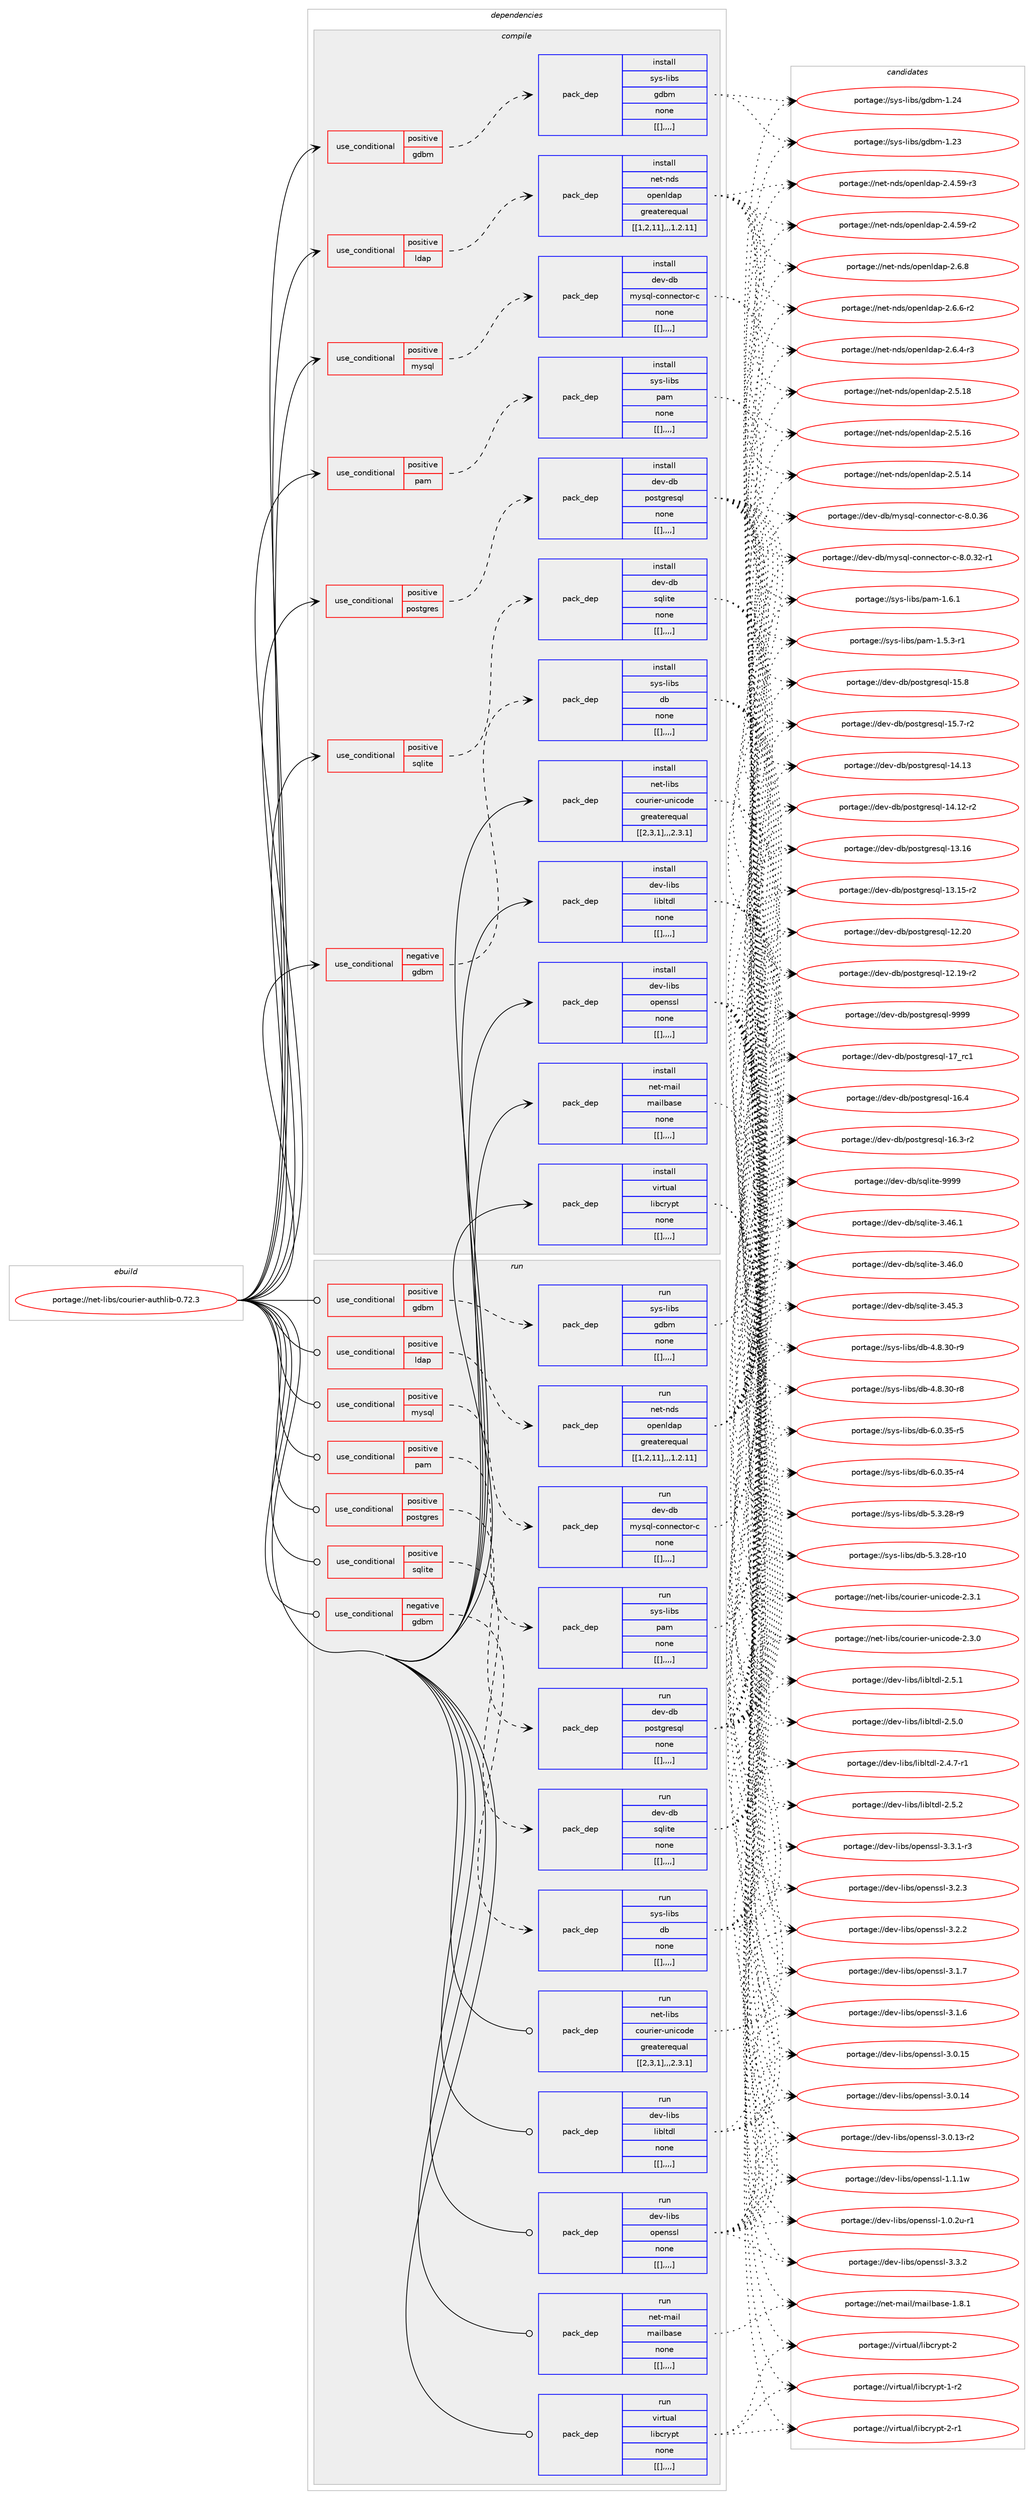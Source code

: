 digraph prolog {

# *************
# Graph options
# *************

newrank=true;
concentrate=true;
compound=true;
graph [rankdir=LR,fontname=Helvetica,fontsize=10,ranksep=1.5];#, ranksep=2.5, nodesep=0.2];
edge  [arrowhead=vee];
node  [fontname=Helvetica,fontsize=10];

# **********
# The ebuild
# **********

subgraph cluster_leftcol {
color=gray;
label=<<i>ebuild</i>>;
id [label="portage://net-libs/courier-authlib-0.72.3", color=red, width=4, href="../net-libs/courier-authlib-0.72.3.svg"];
}

# ****************
# The dependencies
# ****************

subgraph cluster_midcol {
color=gray;
label=<<i>dependencies</i>>;
subgraph cluster_compile {
fillcolor="#eeeeee";
style=filled;
label=<<i>compile</i>>;
subgraph cond97586 {
dependency369821 [label=<<TABLE BORDER="0" CELLBORDER="1" CELLSPACING="0" CELLPADDING="4"><TR><TD ROWSPAN="3" CELLPADDING="10">use_conditional</TD></TR><TR><TD>negative</TD></TR><TR><TD>gdbm</TD></TR></TABLE>>, shape=none, color=red];
subgraph pack269545 {
dependency369822 [label=<<TABLE BORDER="0" CELLBORDER="1" CELLSPACING="0" CELLPADDING="4" WIDTH="220"><TR><TD ROWSPAN="6" CELLPADDING="30">pack_dep</TD></TR><TR><TD WIDTH="110">install</TD></TR><TR><TD>sys-libs</TD></TR><TR><TD>db</TD></TR><TR><TD>none</TD></TR><TR><TD>[[],,,,]</TD></TR></TABLE>>, shape=none, color=blue];
}
dependency369821:e -> dependency369822:w [weight=20,style="dashed",arrowhead="vee"];
}
id:e -> dependency369821:w [weight=20,style="solid",arrowhead="vee"];
subgraph cond97587 {
dependency369823 [label=<<TABLE BORDER="0" CELLBORDER="1" CELLSPACING="0" CELLPADDING="4"><TR><TD ROWSPAN="3" CELLPADDING="10">use_conditional</TD></TR><TR><TD>positive</TD></TR><TR><TD>gdbm</TD></TR></TABLE>>, shape=none, color=red];
subgraph pack269546 {
dependency369824 [label=<<TABLE BORDER="0" CELLBORDER="1" CELLSPACING="0" CELLPADDING="4" WIDTH="220"><TR><TD ROWSPAN="6" CELLPADDING="30">pack_dep</TD></TR><TR><TD WIDTH="110">install</TD></TR><TR><TD>sys-libs</TD></TR><TR><TD>gdbm</TD></TR><TR><TD>none</TD></TR><TR><TD>[[],,,,]</TD></TR></TABLE>>, shape=none, color=blue];
}
dependency369823:e -> dependency369824:w [weight=20,style="dashed",arrowhead="vee"];
}
id:e -> dependency369823:w [weight=20,style="solid",arrowhead="vee"];
subgraph cond97588 {
dependency369825 [label=<<TABLE BORDER="0" CELLBORDER="1" CELLSPACING="0" CELLPADDING="4"><TR><TD ROWSPAN="3" CELLPADDING="10">use_conditional</TD></TR><TR><TD>positive</TD></TR><TR><TD>ldap</TD></TR></TABLE>>, shape=none, color=red];
subgraph pack269547 {
dependency369826 [label=<<TABLE BORDER="0" CELLBORDER="1" CELLSPACING="0" CELLPADDING="4" WIDTH="220"><TR><TD ROWSPAN="6" CELLPADDING="30">pack_dep</TD></TR><TR><TD WIDTH="110">install</TD></TR><TR><TD>net-nds</TD></TR><TR><TD>openldap</TD></TR><TR><TD>greaterequal</TD></TR><TR><TD>[[1,2,11],,,1.2.11]</TD></TR></TABLE>>, shape=none, color=blue];
}
dependency369825:e -> dependency369826:w [weight=20,style="dashed",arrowhead="vee"];
}
id:e -> dependency369825:w [weight=20,style="solid",arrowhead="vee"];
subgraph cond97589 {
dependency369827 [label=<<TABLE BORDER="0" CELLBORDER="1" CELLSPACING="0" CELLPADDING="4"><TR><TD ROWSPAN="3" CELLPADDING="10">use_conditional</TD></TR><TR><TD>positive</TD></TR><TR><TD>mysql</TD></TR></TABLE>>, shape=none, color=red];
subgraph pack269548 {
dependency369828 [label=<<TABLE BORDER="0" CELLBORDER="1" CELLSPACING="0" CELLPADDING="4" WIDTH="220"><TR><TD ROWSPAN="6" CELLPADDING="30">pack_dep</TD></TR><TR><TD WIDTH="110">install</TD></TR><TR><TD>dev-db</TD></TR><TR><TD>mysql-connector-c</TD></TR><TR><TD>none</TD></TR><TR><TD>[[],,,,]</TD></TR></TABLE>>, shape=none, color=blue];
}
dependency369827:e -> dependency369828:w [weight=20,style="dashed",arrowhead="vee"];
}
id:e -> dependency369827:w [weight=20,style="solid",arrowhead="vee"];
subgraph cond97590 {
dependency369829 [label=<<TABLE BORDER="0" CELLBORDER="1" CELLSPACING="0" CELLPADDING="4"><TR><TD ROWSPAN="3" CELLPADDING="10">use_conditional</TD></TR><TR><TD>positive</TD></TR><TR><TD>pam</TD></TR></TABLE>>, shape=none, color=red];
subgraph pack269549 {
dependency369830 [label=<<TABLE BORDER="0" CELLBORDER="1" CELLSPACING="0" CELLPADDING="4" WIDTH="220"><TR><TD ROWSPAN="6" CELLPADDING="30">pack_dep</TD></TR><TR><TD WIDTH="110">install</TD></TR><TR><TD>sys-libs</TD></TR><TR><TD>pam</TD></TR><TR><TD>none</TD></TR><TR><TD>[[],,,,]</TD></TR></TABLE>>, shape=none, color=blue];
}
dependency369829:e -> dependency369830:w [weight=20,style="dashed",arrowhead="vee"];
}
id:e -> dependency369829:w [weight=20,style="solid",arrowhead="vee"];
subgraph cond97591 {
dependency369831 [label=<<TABLE BORDER="0" CELLBORDER="1" CELLSPACING="0" CELLPADDING="4"><TR><TD ROWSPAN="3" CELLPADDING="10">use_conditional</TD></TR><TR><TD>positive</TD></TR><TR><TD>postgres</TD></TR></TABLE>>, shape=none, color=red];
subgraph pack269550 {
dependency369832 [label=<<TABLE BORDER="0" CELLBORDER="1" CELLSPACING="0" CELLPADDING="4" WIDTH="220"><TR><TD ROWSPAN="6" CELLPADDING="30">pack_dep</TD></TR><TR><TD WIDTH="110">install</TD></TR><TR><TD>dev-db</TD></TR><TR><TD>postgresql</TD></TR><TR><TD>none</TD></TR><TR><TD>[[],,,,]</TD></TR></TABLE>>, shape=none, color=blue];
}
dependency369831:e -> dependency369832:w [weight=20,style="dashed",arrowhead="vee"];
}
id:e -> dependency369831:w [weight=20,style="solid",arrowhead="vee"];
subgraph cond97592 {
dependency369833 [label=<<TABLE BORDER="0" CELLBORDER="1" CELLSPACING="0" CELLPADDING="4"><TR><TD ROWSPAN="3" CELLPADDING="10">use_conditional</TD></TR><TR><TD>positive</TD></TR><TR><TD>sqlite</TD></TR></TABLE>>, shape=none, color=red];
subgraph pack269551 {
dependency369834 [label=<<TABLE BORDER="0" CELLBORDER="1" CELLSPACING="0" CELLPADDING="4" WIDTH="220"><TR><TD ROWSPAN="6" CELLPADDING="30">pack_dep</TD></TR><TR><TD WIDTH="110">install</TD></TR><TR><TD>dev-db</TD></TR><TR><TD>sqlite</TD></TR><TR><TD>none</TD></TR><TR><TD>[[],,,,]</TD></TR></TABLE>>, shape=none, color=blue];
}
dependency369833:e -> dependency369834:w [weight=20,style="dashed",arrowhead="vee"];
}
id:e -> dependency369833:w [weight=20,style="solid",arrowhead="vee"];
subgraph pack269552 {
dependency369835 [label=<<TABLE BORDER="0" CELLBORDER="1" CELLSPACING="0" CELLPADDING="4" WIDTH="220"><TR><TD ROWSPAN="6" CELLPADDING="30">pack_dep</TD></TR><TR><TD WIDTH="110">install</TD></TR><TR><TD>dev-libs</TD></TR><TR><TD>libltdl</TD></TR><TR><TD>none</TD></TR><TR><TD>[[],,,,]</TD></TR></TABLE>>, shape=none, color=blue];
}
id:e -> dependency369835:w [weight=20,style="solid",arrowhead="vee"];
subgraph pack269553 {
dependency369836 [label=<<TABLE BORDER="0" CELLBORDER="1" CELLSPACING="0" CELLPADDING="4" WIDTH="220"><TR><TD ROWSPAN="6" CELLPADDING="30">pack_dep</TD></TR><TR><TD WIDTH="110">install</TD></TR><TR><TD>dev-libs</TD></TR><TR><TD>openssl</TD></TR><TR><TD>none</TD></TR><TR><TD>[[],,,,]</TD></TR></TABLE>>, shape=none, color=blue];
}
id:e -> dependency369836:w [weight=20,style="solid",arrowhead="vee"];
subgraph pack269554 {
dependency369837 [label=<<TABLE BORDER="0" CELLBORDER="1" CELLSPACING="0" CELLPADDING="4" WIDTH="220"><TR><TD ROWSPAN="6" CELLPADDING="30">pack_dep</TD></TR><TR><TD WIDTH="110">install</TD></TR><TR><TD>net-libs</TD></TR><TR><TD>courier-unicode</TD></TR><TR><TD>greaterequal</TD></TR><TR><TD>[[2,3,1],,,2.3.1]</TD></TR></TABLE>>, shape=none, color=blue];
}
id:e -> dependency369837:w [weight=20,style="solid",arrowhead="vee"];
subgraph pack269555 {
dependency369838 [label=<<TABLE BORDER="0" CELLBORDER="1" CELLSPACING="0" CELLPADDING="4" WIDTH="220"><TR><TD ROWSPAN="6" CELLPADDING="30">pack_dep</TD></TR><TR><TD WIDTH="110">install</TD></TR><TR><TD>net-mail</TD></TR><TR><TD>mailbase</TD></TR><TR><TD>none</TD></TR><TR><TD>[[],,,,]</TD></TR></TABLE>>, shape=none, color=blue];
}
id:e -> dependency369838:w [weight=20,style="solid",arrowhead="vee"];
subgraph pack269556 {
dependency369839 [label=<<TABLE BORDER="0" CELLBORDER="1" CELLSPACING="0" CELLPADDING="4" WIDTH="220"><TR><TD ROWSPAN="6" CELLPADDING="30">pack_dep</TD></TR><TR><TD WIDTH="110">install</TD></TR><TR><TD>virtual</TD></TR><TR><TD>libcrypt</TD></TR><TR><TD>none</TD></TR><TR><TD>[[],,,,]</TD></TR></TABLE>>, shape=none, color=blue];
}
id:e -> dependency369839:w [weight=20,style="solid",arrowhead="vee"];
}
subgraph cluster_compileandrun {
fillcolor="#eeeeee";
style=filled;
label=<<i>compile and run</i>>;
}
subgraph cluster_run {
fillcolor="#eeeeee";
style=filled;
label=<<i>run</i>>;
subgraph cond97593 {
dependency369840 [label=<<TABLE BORDER="0" CELLBORDER="1" CELLSPACING="0" CELLPADDING="4"><TR><TD ROWSPAN="3" CELLPADDING="10">use_conditional</TD></TR><TR><TD>negative</TD></TR><TR><TD>gdbm</TD></TR></TABLE>>, shape=none, color=red];
subgraph pack269557 {
dependency369841 [label=<<TABLE BORDER="0" CELLBORDER="1" CELLSPACING="0" CELLPADDING="4" WIDTH="220"><TR><TD ROWSPAN="6" CELLPADDING="30">pack_dep</TD></TR><TR><TD WIDTH="110">run</TD></TR><TR><TD>sys-libs</TD></TR><TR><TD>db</TD></TR><TR><TD>none</TD></TR><TR><TD>[[],,,,]</TD></TR></TABLE>>, shape=none, color=blue];
}
dependency369840:e -> dependency369841:w [weight=20,style="dashed",arrowhead="vee"];
}
id:e -> dependency369840:w [weight=20,style="solid",arrowhead="odot"];
subgraph cond97594 {
dependency369842 [label=<<TABLE BORDER="0" CELLBORDER="1" CELLSPACING="0" CELLPADDING="4"><TR><TD ROWSPAN="3" CELLPADDING="10">use_conditional</TD></TR><TR><TD>positive</TD></TR><TR><TD>gdbm</TD></TR></TABLE>>, shape=none, color=red];
subgraph pack269558 {
dependency369843 [label=<<TABLE BORDER="0" CELLBORDER="1" CELLSPACING="0" CELLPADDING="4" WIDTH="220"><TR><TD ROWSPAN="6" CELLPADDING="30">pack_dep</TD></TR><TR><TD WIDTH="110">run</TD></TR><TR><TD>sys-libs</TD></TR><TR><TD>gdbm</TD></TR><TR><TD>none</TD></TR><TR><TD>[[],,,,]</TD></TR></TABLE>>, shape=none, color=blue];
}
dependency369842:e -> dependency369843:w [weight=20,style="dashed",arrowhead="vee"];
}
id:e -> dependency369842:w [weight=20,style="solid",arrowhead="odot"];
subgraph cond97595 {
dependency369844 [label=<<TABLE BORDER="0" CELLBORDER="1" CELLSPACING="0" CELLPADDING="4"><TR><TD ROWSPAN="3" CELLPADDING="10">use_conditional</TD></TR><TR><TD>positive</TD></TR><TR><TD>ldap</TD></TR></TABLE>>, shape=none, color=red];
subgraph pack269559 {
dependency369845 [label=<<TABLE BORDER="0" CELLBORDER="1" CELLSPACING="0" CELLPADDING="4" WIDTH="220"><TR><TD ROWSPAN="6" CELLPADDING="30">pack_dep</TD></TR><TR><TD WIDTH="110">run</TD></TR><TR><TD>net-nds</TD></TR><TR><TD>openldap</TD></TR><TR><TD>greaterequal</TD></TR><TR><TD>[[1,2,11],,,1.2.11]</TD></TR></TABLE>>, shape=none, color=blue];
}
dependency369844:e -> dependency369845:w [weight=20,style="dashed",arrowhead="vee"];
}
id:e -> dependency369844:w [weight=20,style="solid",arrowhead="odot"];
subgraph cond97596 {
dependency369846 [label=<<TABLE BORDER="0" CELLBORDER="1" CELLSPACING="0" CELLPADDING="4"><TR><TD ROWSPAN="3" CELLPADDING="10">use_conditional</TD></TR><TR><TD>positive</TD></TR><TR><TD>mysql</TD></TR></TABLE>>, shape=none, color=red];
subgraph pack269560 {
dependency369847 [label=<<TABLE BORDER="0" CELLBORDER="1" CELLSPACING="0" CELLPADDING="4" WIDTH="220"><TR><TD ROWSPAN="6" CELLPADDING="30">pack_dep</TD></TR><TR><TD WIDTH="110">run</TD></TR><TR><TD>dev-db</TD></TR><TR><TD>mysql-connector-c</TD></TR><TR><TD>none</TD></TR><TR><TD>[[],,,,]</TD></TR></TABLE>>, shape=none, color=blue];
}
dependency369846:e -> dependency369847:w [weight=20,style="dashed",arrowhead="vee"];
}
id:e -> dependency369846:w [weight=20,style="solid",arrowhead="odot"];
subgraph cond97597 {
dependency369848 [label=<<TABLE BORDER="0" CELLBORDER="1" CELLSPACING="0" CELLPADDING="4"><TR><TD ROWSPAN="3" CELLPADDING="10">use_conditional</TD></TR><TR><TD>positive</TD></TR><TR><TD>pam</TD></TR></TABLE>>, shape=none, color=red];
subgraph pack269561 {
dependency369849 [label=<<TABLE BORDER="0" CELLBORDER="1" CELLSPACING="0" CELLPADDING="4" WIDTH="220"><TR><TD ROWSPAN="6" CELLPADDING="30">pack_dep</TD></TR><TR><TD WIDTH="110">run</TD></TR><TR><TD>sys-libs</TD></TR><TR><TD>pam</TD></TR><TR><TD>none</TD></TR><TR><TD>[[],,,,]</TD></TR></TABLE>>, shape=none, color=blue];
}
dependency369848:e -> dependency369849:w [weight=20,style="dashed",arrowhead="vee"];
}
id:e -> dependency369848:w [weight=20,style="solid",arrowhead="odot"];
subgraph cond97598 {
dependency369850 [label=<<TABLE BORDER="0" CELLBORDER="1" CELLSPACING="0" CELLPADDING="4"><TR><TD ROWSPAN="3" CELLPADDING="10">use_conditional</TD></TR><TR><TD>positive</TD></TR><TR><TD>postgres</TD></TR></TABLE>>, shape=none, color=red];
subgraph pack269562 {
dependency369851 [label=<<TABLE BORDER="0" CELLBORDER="1" CELLSPACING="0" CELLPADDING="4" WIDTH="220"><TR><TD ROWSPAN="6" CELLPADDING="30">pack_dep</TD></TR><TR><TD WIDTH="110">run</TD></TR><TR><TD>dev-db</TD></TR><TR><TD>postgresql</TD></TR><TR><TD>none</TD></TR><TR><TD>[[],,,,]</TD></TR></TABLE>>, shape=none, color=blue];
}
dependency369850:e -> dependency369851:w [weight=20,style="dashed",arrowhead="vee"];
}
id:e -> dependency369850:w [weight=20,style="solid",arrowhead="odot"];
subgraph cond97599 {
dependency369852 [label=<<TABLE BORDER="0" CELLBORDER="1" CELLSPACING="0" CELLPADDING="4"><TR><TD ROWSPAN="3" CELLPADDING="10">use_conditional</TD></TR><TR><TD>positive</TD></TR><TR><TD>sqlite</TD></TR></TABLE>>, shape=none, color=red];
subgraph pack269563 {
dependency369853 [label=<<TABLE BORDER="0" CELLBORDER="1" CELLSPACING="0" CELLPADDING="4" WIDTH="220"><TR><TD ROWSPAN="6" CELLPADDING="30">pack_dep</TD></TR><TR><TD WIDTH="110">run</TD></TR><TR><TD>dev-db</TD></TR><TR><TD>sqlite</TD></TR><TR><TD>none</TD></TR><TR><TD>[[],,,,]</TD></TR></TABLE>>, shape=none, color=blue];
}
dependency369852:e -> dependency369853:w [weight=20,style="dashed",arrowhead="vee"];
}
id:e -> dependency369852:w [weight=20,style="solid",arrowhead="odot"];
subgraph pack269564 {
dependency369854 [label=<<TABLE BORDER="0" CELLBORDER="1" CELLSPACING="0" CELLPADDING="4" WIDTH="220"><TR><TD ROWSPAN="6" CELLPADDING="30">pack_dep</TD></TR><TR><TD WIDTH="110">run</TD></TR><TR><TD>dev-libs</TD></TR><TR><TD>libltdl</TD></TR><TR><TD>none</TD></TR><TR><TD>[[],,,,]</TD></TR></TABLE>>, shape=none, color=blue];
}
id:e -> dependency369854:w [weight=20,style="solid",arrowhead="odot"];
subgraph pack269565 {
dependency369855 [label=<<TABLE BORDER="0" CELLBORDER="1" CELLSPACING="0" CELLPADDING="4" WIDTH="220"><TR><TD ROWSPAN="6" CELLPADDING="30">pack_dep</TD></TR><TR><TD WIDTH="110">run</TD></TR><TR><TD>dev-libs</TD></TR><TR><TD>openssl</TD></TR><TR><TD>none</TD></TR><TR><TD>[[],,,,]</TD></TR></TABLE>>, shape=none, color=blue];
}
id:e -> dependency369855:w [weight=20,style="solid",arrowhead="odot"];
subgraph pack269566 {
dependency369856 [label=<<TABLE BORDER="0" CELLBORDER="1" CELLSPACING="0" CELLPADDING="4" WIDTH="220"><TR><TD ROWSPAN="6" CELLPADDING="30">pack_dep</TD></TR><TR><TD WIDTH="110">run</TD></TR><TR><TD>net-libs</TD></TR><TR><TD>courier-unicode</TD></TR><TR><TD>greaterequal</TD></TR><TR><TD>[[2,3,1],,,2.3.1]</TD></TR></TABLE>>, shape=none, color=blue];
}
id:e -> dependency369856:w [weight=20,style="solid",arrowhead="odot"];
subgraph pack269567 {
dependency369857 [label=<<TABLE BORDER="0" CELLBORDER="1" CELLSPACING="0" CELLPADDING="4" WIDTH="220"><TR><TD ROWSPAN="6" CELLPADDING="30">pack_dep</TD></TR><TR><TD WIDTH="110">run</TD></TR><TR><TD>net-mail</TD></TR><TR><TD>mailbase</TD></TR><TR><TD>none</TD></TR><TR><TD>[[],,,,]</TD></TR></TABLE>>, shape=none, color=blue];
}
id:e -> dependency369857:w [weight=20,style="solid",arrowhead="odot"];
subgraph pack269568 {
dependency369858 [label=<<TABLE BORDER="0" CELLBORDER="1" CELLSPACING="0" CELLPADDING="4" WIDTH="220"><TR><TD ROWSPAN="6" CELLPADDING="30">pack_dep</TD></TR><TR><TD WIDTH="110">run</TD></TR><TR><TD>virtual</TD></TR><TR><TD>libcrypt</TD></TR><TR><TD>none</TD></TR><TR><TD>[[],,,,]</TD></TR></TABLE>>, shape=none, color=blue];
}
id:e -> dependency369858:w [weight=20,style="solid",arrowhead="odot"];
}
}

# **************
# The candidates
# **************

subgraph cluster_choices {
rank=same;
color=gray;
label=<<i>candidates</i>>;

subgraph choice269545 {
color=black;
nodesep=1;
choice11512111545108105981154710098455446484651534511453 [label="portage://sys-libs/db-6.0.35-r5", color=red, width=4,href="../sys-libs/db-6.0.35-r5.svg"];
choice11512111545108105981154710098455446484651534511452 [label="portage://sys-libs/db-6.0.35-r4", color=red, width=4,href="../sys-libs/db-6.0.35-r4.svg"];
choice11512111545108105981154710098455346514650564511457 [label="portage://sys-libs/db-5.3.28-r9", color=red, width=4,href="../sys-libs/db-5.3.28-r9.svg"];
choice1151211154510810598115471009845534651465056451144948 [label="portage://sys-libs/db-5.3.28-r10", color=red, width=4,href="../sys-libs/db-5.3.28-r10.svg"];
choice11512111545108105981154710098455246564651484511457 [label="portage://sys-libs/db-4.8.30-r9", color=red, width=4,href="../sys-libs/db-4.8.30-r9.svg"];
choice11512111545108105981154710098455246564651484511456 [label="portage://sys-libs/db-4.8.30-r8", color=red, width=4,href="../sys-libs/db-4.8.30-r8.svg"];
dependency369822:e -> choice11512111545108105981154710098455446484651534511453:w [style=dotted,weight="100"];
dependency369822:e -> choice11512111545108105981154710098455446484651534511452:w [style=dotted,weight="100"];
dependency369822:e -> choice11512111545108105981154710098455346514650564511457:w [style=dotted,weight="100"];
dependency369822:e -> choice1151211154510810598115471009845534651465056451144948:w [style=dotted,weight="100"];
dependency369822:e -> choice11512111545108105981154710098455246564651484511457:w [style=dotted,weight="100"];
dependency369822:e -> choice11512111545108105981154710098455246564651484511456:w [style=dotted,weight="100"];
}
subgraph choice269546 {
color=black;
nodesep=1;
choice115121115451081059811547103100981094549465052 [label="portage://sys-libs/gdbm-1.24", color=red, width=4,href="../sys-libs/gdbm-1.24.svg"];
choice115121115451081059811547103100981094549465051 [label="portage://sys-libs/gdbm-1.23", color=red, width=4,href="../sys-libs/gdbm-1.23.svg"];
dependency369824:e -> choice115121115451081059811547103100981094549465052:w [style=dotted,weight="100"];
dependency369824:e -> choice115121115451081059811547103100981094549465051:w [style=dotted,weight="100"];
}
subgraph choice269547 {
color=black;
nodesep=1;
choice110101116451101001154711111210111010810097112455046544656 [label="portage://net-nds/openldap-2.6.8", color=red, width=4,href="../net-nds/openldap-2.6.8.svg"];
choice1101011164511010011547111112101110108100971124550465446544511450 [label="portage://net-nds/openldap-2.6.6-r2", color=red, width=4,href="../net-nds/openldap-2.6.6-r2.svg"];
choice1101011164511010011547111112101110108100971124550465446524511451 [label="portage://net-nds/openldap-2.6.4-r3", color=red, width=4,href="../net-nds/openldap-2.6.4-r3.svg"];
choice11010111645110100115471111121011101081009711245504653464956 [label="portage://net-nds/openldap-2.5.18", color=red, width=4,href="../net-nds/openldap-2.5.18.svg"];
choice11010111645110100115471111121011101081009711245504653464954 [label="portage://net-nds/openldap-2.5.16", color=red, width=4,href="../net-nds/openldap-2.5.16.svg"];
choice11010111645110100115471111121011101081009711245504653464952 [label="portage://net-nds/openldap-2.5.14", color=red, width=4,href="../net-nds/openldap-2.5.14.svg"];
choice110101116451101001154711111210111010810097112455046524653574511451 [label="portage://net-nds/openldap-2.4.59-r3", color=red, width=4,href="../net-nds/openldap-2.4.59-r3.svg"];
choice110101116451101001154711111210111010810097112455046524653574511450 [label="portage://net-nds/openldap-2.4.59-r2", color=red, width=4,href="../net-nds/openldap-2.4.59-r2.svg"];
dependency369826:e -> choice110101116451101001154711111210111010810097112455046544656:w [style=dotted,weight="100"];
dependency369826:e -> choice1101011164511010011547111112101110108100971124550465446544511450:w [style=dotted,weight="100"];
dependency369826:e -> choice1101011164511010011547111112101110108100971124550465446524511451:w [style=dotted,weight="100"];
dependency369826:e -> choice11010111645110100115471111121011101081009711245504653464956:w [style=dotted,weight="100"];
dependency369826:e -> choice11010111645110100115471111121011101081009711245504653464954:w [style=dotted,weight="100"];
dependency369826:e -> choice11010111645110100115471111121011101081009711245504653464952:w [style=dotted,weight="100"];
dependency369826:e -> choice110101116451101001154711111210111010810097112455046524653574511451:w [style=dotted,weight="100"];
dependency369826:e -> choice110101116451101001154711111210111010810097112455046524653574511450:w [style=dotted,weight="100"];
}
subgraph choice269548 {
color=black;
nodesep=1;
choice100101118451009847109121115113108459911111011010199116111114459945564648465154 [label="portage://dev-db/mysql-connector-c-8.0.36", color=red, width=4,href="../dev-db/mysql-connector-c-8.0.36.svg"];
choice1001011184510098471091211151131084599111110110101991161111144599455646484651504511449 [label="portage://dev-db/mysql-connector-c-8.0.32-r1", color=red, width=4,href="../dev-db/mysql-connector-c-8.0.32-r1.svg"];
dependency369828:e -> choice100101118451009847109121115113108459911111011010199116111114459945564648465154:w [style=dotted,weight="100"];
dependency369828:e -> choice1001011184510098471091211151131084599111110110101991161111144599455646484651504511449:w [style=dotted,weight="100"];
}
subgraph choice269549 {
color=black;
nodesep=1;
choice11512111545108105981154711297109454946544649 [label="portage://sys-libs/pam-1.6.1", color=red, width=4,href="../sys-libs/pam-1.6.1.svg"];
choice115121115451081059811547112971094549465346514511449 [label="portage://sys-libs/pam-1.5.3-r1", color=red, width=4,href="../sys-libs/pam-1.5.3-r1.svg"];
dependency369830:e -> choice11512111545108105981154711297109454946544649:w [style=dotted,weight="100"];
dependency369830:e -> choice115121115451081059811547112971094549465346514511449:w [style=dotted,weight="100"];
}
subgraph choice269550 {
color=black;
nodesep=1;
choice1001011184510098471121111151161031141011151131084557575757 [label="portage://dev-db/postgresql-9999", color=red, width=4,href="../dev-db/postgresql-9999.svg"];
choice100101118451009847112111115116103114101115113108454955951149949 [label="portage://dev-db/postgresql-17_rc1", color=red, width=4,href="../dev-db/postgresql-17_rc1.svg"];
choice1001011184510098471121111151161031141011151131084549544652 [label="portage://dev-db/postgresql-16.4", color=red, width=4,href="../dev-db/postgresql-16.4.svg"];
choice10010111845100984711211111511610311410111511310845495446514511450 [label="portage://dev-db/postgresql-16.3-r2", color=red, width=4,href="../dev-db/postgresql-16.3-r2.svg"];
choice1001011184510098471121111151161031141011151131084549534656 [label="portage://dev-db/postgresql-15.8", color=red, width=4,href="../dev-db/postgresql-15.8.svg"];
choice10010111845100984711211111511610311410111511310845495346554511450 [label="portage://dev-db/postgresql-15.7-r2", color=red, width=4,href="../dev-db/postgresql-15.7-r2.svg"];
choice100101118451009847112111115116103114101115113108454952464951 [label="portage://dev-db/postgresql-14.13", color=red, width=4,href="../dev-db/postgresql-14.13.svg"];
choice1001011184510098471121111151161031141011151131084549524649504511450 [label="portage://dev-db/postgresql-14.12-r2", color=red, width=4,href="../dev-db/postgresql-14.12-r2.svg"];
choice100101118451009847112111115116103114101115113108454951464954 [label="portage://dev-db/postgresql-13.16", color=red, width=4,href="../dev-db/postgresql-13.16.svg"];
choice1001011184510098471121111151161031141011151131084549514649534511450 [label="portage://dev-db/postgresql-13.15-r2", color=red, width=4,href="../dev-db/postgresql-13.15-r2.svg"];
choice100101118451009847112111115116103114101115113108454950465048 [label="portage://dev-db/postgresql-12.20", color=red, width=4,href="../dev-db/postgresql-12.20.svg"];
choice1001011184510098471121111151161031141011151131084549504649574511450 [label="portage://dev-db/postgresql-12.19-r2", color=red, width=4,href="../dev-db/postgresql-12.19-r2.svg"];
dependency369832:e -> choice1001011184510098471121111151161031141011151131084557575757:w [style=dotted,weight="100"];
dependency369832:e -> choice100101118451009847112111115116103114101115113108454955951149949:w [style=dotted,weight="100"];
dependency369832:e -> choice1001011184510098471121111151161031141011151131084549544652:w [style=dotted,weight="100"];
dependency369832:e -> choice10010111845100984711211111511610311410111511310845495446514511450:w [style=dotted,weight="100"];
dependency369832:e -> choice1001011184510098471121111151161031141011151131084549534656:w [style=dotted,weight="100"];
dependency369832:e -> choice10010111845100984711211111511610311410111511310845495346554511450:w [style=dotted,weight="100"];
dependency369832:e -> choice100101118451009847112111115116103114101115113108454952464951:w [style=dotted,weight="100"];
dependency369832:e -> choice1001011184510098471121111151161031141011151131084549524649504511450:w [style=dotted,weight="100"];
dependency369832:e -> choice100101118451009847112111115116103114101115113108454951464954:w [style=dotted,weight="100"];
dependency369832:e -> choice1001011184510098471121111151161031141011151131084549514649534511450:w [style=dotted,weight="100"];
dependency369832:e -> choice100101118451009847112111115116103114101115113108454950465048:w [style=dotted,weight="100"];
dependency369832:e -> choice1001011184510098471121111151161031141011151131084549504649574511450:w [style=dotted,weight="100"];
}
subgraph choice269551 {
color=black;
nodesep=1;
choice1001011184510098471151131081051161014557575757 [label="portage://dev-db/sqlite-9999", color=red, width=4,href="../dev-db/sqlite-9999.svg"];
choice10010111845100984711511310810511610145514652544649 [label="portage://dev-db/sqlite-3.46.1", color=red, width=4,href="../dev-db/sqlite-3.46.1.svg"];
choice10010111845100984711511310810511610145514652544648 [label="portage://dev-db/sqlite-3.46.0", color=red, width=4,href="../dev-db/sqlite-3.46.0.svg"];
choice10010111845100984711511310810511610145514652534651 [label="portage://dev-db/sqlite-3.45.3", color=red, width=4,href="../dev-db/sqlite-3.45.3.svg"];
dependency369834:e -> choice1001011184510098471151131081051161014557575757:w [style=dotted,weight="100"];
dependency369834:e -> choice10010111845100984711511310810511610145514652544649:w [style=dotted,weight="100"];
dependency369834:e -> choice10010111845100984711511310810511610145514652544648:w [style=dotted,weight="100"];
dependency369834:e -> choice10010111845100984711511310810511610145514652534651:w [style=dotted,weight="100"];
}
subgraph choice269552 {
color=black;
nodesep=1;
choice10010111845108105981154710810598108116100108455046534650 [label="portage://dev-libs/libltdl-2.5.2", color=red, width=4,href="../dev-libs/libltdl-2.5.2.svg"];
choice10010111845108105981154710810598108116100108455046534649 [label="portage://dev-libs/libltdl-2.5.1", color=red, width=4,href="../dev-libs/libltdl-2.5.1.svg"];
choice10010111845108105981154710810598108116100108455046534648 [label="portage://dev-libs/libltdl-2.5.0", color=red, width=4,href="../dev-libs/libltdl-2.5.0.svg"];
choice100101118451081059811547108105981081161001084550465246554511449 [label="portage://dev-libs/libltdl-2.4.7-r1", color=red, width=4,href="../dev-libs/libltdl-2.4.7-r1.svg"];
dependency369835:e -> choice10010111845108105981154710810598108116100108455046534650:w [style=dotted,weight="100"];
dependency369835:e -> choice10010111845108105981154710810598108116100108455046534649:w [style=dotted,weight="100"];
dependency369835:e -> choice10010111845108105981154710810598108116100108455046534648:w [style=dotted,weight="100"];
dependency369835:e -> choice100101118451081059811547108105981081161001084550465246554511449:w [style=dotted,weight="100"];
}
subgraph choice269553 {
color=black;
nodesep=1;
choice100101118451081059811547111112101110115115108455146514650 [label="portage://dev-libs/openssl-3.3.2", color=red, width=4,href="../dev-libs/openssl-3.3.2.svg"];
choice1001011184510810598115471111121011101151151084551465146494511451 [label="portage://dev-libs/openssl-3.3.1-r3", color=red, width=4,href="../dev-libs/openssl-3.3.1-r3.svg"];
choice100101118451081059811547111112101110115115108455146504651 [label="portage://dev-libs/openssl-3.2.3", color=red, width=4,href="../dev-libs/openssl-3.2.3.svg"];
choice100101118451081059811547111112101110115115108455146504650 [label="portage://dev-libs/openssl-3.2.2", color=red, width=4,href="../dev-libs/openssl-3.2.2.svg"];
choice100101118451081059811547111112101110115115108455146494655 [label="portage://dev-libs/openssl-3.1.7", color=red, width=4,href="../dev-libs/openssl-3.1.7.svg"];
choice100101118451081059811547111112101110115115108455146494654 [label="portage://dev-libs/openssl-3.1.6", color=red, width=4,href="../dev-libs/openssl-3.1.6.svg"];
choice10010111845108105981154711111210111011511510845514648464953 [label="portage://dev-libs/openssl-3.0.15", color=red, width=4,href="../dev-libs/openssl-3.0.15.svg"];
choice10010111845108105981154711111210111011511510845514648464952 [label="portage://dev-libs/openssl-3.0.14", color=red, width=4,href="../dev-libs/openssl-3.0.14.svg"];
choice100101118451081059811547111112101110115115108455146484649514511450 [label="portage://dev-libs/openssl-3.0.13-r2", color=red, width=4,href="../dev-libs/openssl-3.0.13-r2.svg"];
choice100101118451081059811547111112101110115115108454946494649119 [label="portage://dev-libs/openssl-1.1.1w", color=red, width=4,href="../dev-libs/openssl-1.1.1w.svg"];
choice1001011184510810598115471111121011101151151084549464846501174511449 [label="portage://dev-libs/openssl-1.0.2u-r1", color=red, width=4,href="../dev-libs/openssl-1.0.2u-r1.svg"];
dependency369836:e -> choice100101118451081059811547111112101110115115108455146514650:w [style=dotted,weight="100"];
dependency369836:e -> choice1001011184510810598115471111121011101151151084551465146494511451:w [style=dotted,weight="100"];
dependency369836:e -> choice100101118451081059811547111112101110115115108455146504651:w [style=dotted,weight="100"];
dependency369836:e -> choice100101118451081059811547111112101110115115108455146504650:w [style=dotted,weight="100"];
dependency369836:e -> choice100101118451081059811547111112101110115115108455146494655:w [style=dotted,weight="100"];
dependency369836:e -> choice100101118451081059811547111112101110115115108455146494654:w [style=dotted,weight="100"];
dependency369836:e -> choice10010111845108105981154711111210111011511510845514648464953:w [style=dotted,weight="100"];
dependency369836:e -> choice10010111845108105981154711111210111011511510845514648464952:w [style=dotted,weight="100"];
dependency369836:e -> choice100101118451081059811547111112101110115115108455146484649514511450:w [style=dotted,weight="100"];
dependency369836:e -> choice100101118451081059811547111112101110115115108454946494649119:w [style=dotted,weight="100"];
dependency369836:e -> choice1001011184510810598115471111121011101151151084549464846501174511449:w [style=dotted,weight="100"];
}
subgraph choice269554 {
color=black;
nodesep=1;
choice110101116451081059811547991111171141051011144511711010599111100101455046514649 [label="portage://net-libs/courier-unicode-2.3.1", color=red, width=4,href="../net-libs/courier-unicode-2.3.1.svg"];
choice110101116451081059811547991111171141051011144511711010599111100101455046514648 [label="portage://net-libs/courier-unicode-2.3.0", color=red, width=4,href="../net-libs/courier-unicode-2.3.0.svg"];
dependency369837:e -> choice110101116451081059811547991111171141051011144511711010599111100101455046514649:w [style=dotted,weight="100"];
dependency369837:e -> choice110101116451081059811547991111171141051011144511711010599111100101455046514648:w [style=dotted,weight="100"];
}
subgraph choice269555 {
color=black;
nodesep=1;
choice110101116451099710510847109971051089897115101454946564649 [label="portage://net-mail/mailbase-1.8.1", color=red, width=4,href="../net-mail/mailbase-1.8.1.svg"];
dependency369838:e -> choice110101116451099710510847109971051089897115101454946564649:w [style=dotted,weight="100"];
}
subgraph choice269556 {
color=black;
nodesep=1;
choice1181051141161179710847108105989911412111211645504511449 [label="portage://virtual/libcrypt-2-r1", color=red, width=4,href="../virtual/libcrypt-2-r1.svg"];
choice118105114116117971084710810598991141211121164550 [label="portage://virtual/libcrypt-2", color=red, width=4,href="../virtual/libcrypt-2.svg"];
choice1181051141161179710847108105989911412111211645494511450 [label="portage://virtual/libcrypt-1-r2", color=red, width=4,href="../virtual/libcrypt-1-r2.svg"];
dependency369839:e -> choice1181051141161179710847108105989911412111211645504511449:w [style=dotted,weight="100"];
dependency369839:e -> choice118105114116117971084710810598991141211121164550:w [style=dotted,weight="100"];
dependency369839:e -> choice1181051141161179710847108105989911412111211645494511450:w [style=dotted,weight="100"];
}
subgraph choice269557 {
color=black;
nodesep=1;
choice11512111545108105981154710098455446484651534511453 [label="portage://sys-libs/db-6.0.35-r5", color=red, width=4,href="../sys-libs/db-6.0.35-r5.svg"];
choice11512111545108105981154710098455446484651534511452 [label="portage://sys-libs/db-6.0.35-r4", color=red, width=4,href="../sys-libs/db-6.0.35-r4.svg"];
choice11512111545108105981154710098455346514650564511457 [label="portage://sys-libs/db-5.3.28-r9", color=red, width=4,href="../sys-libs/db-5.3.28-r9.svg"];
choice1151211154510810598115471009845534651465056451144948 [label="portage://sys-libs/db-5.3.28-r10", color=red, width=4,href="../sys-libs/db-5.3.28-r10.svg"];
choice11512111545108105981154710098455246564651484511457 [label="portage://sys-libs/db-4.8.30-r9", color=red, width=4,href="../sys-libs/db-4.8.30-r9.svg"];
choice11512111545108105981154710098455246564651484511456 [label="portage://sys-libs/db-4.8.30-r8", color=red, width=4,href="../sys-libs/db-4.8.30-r8.svg"];
dependency369841:e -> choice11512111545108105981154710098455446484651534511453:w [style=dotted,weight="100"];
dependency369841:e -> choice11512111545108105981154710098455446484651534511452:w [style=dotted,weight="100"];
dependency369841:e -> choice11512111545108105981154710098455346514650564511457:w [style=dotted,weight="100"];
dependency369841:e -> choice1151211154510810598115471009845534651465056451144948:w [style=dotted,weight="100"];
dependency369841:e -> choice11512111545108105981154710098455246564651484511457:w [style=dotted,weight="100"];
dependency369841:e -> choice11512111545108105981154710098455246564651484511456:w [style=dotted,weight="100"];
}
subgraph choice269558 {
color=black;
nodesep=1;
choice115121115451081059811547103100981094549465052 [label="portage://sys-libs/gdbm-1.24", color=red, width=4,href="../sys-libs/gdbm-1.24.svg"];
choice115121115451081059811547103100981094549465051 [label="portage://sys-libs/gdbm-1.23", color=red, width=4,href="../sys-libs/gdbm-1.23.svg"];
dependency369843:e -> choice115121115451081059811547103100981094549465052:w [style=dotted,weight="100"];
dependency369843:e -> choice115121115451081059811547103100981094549465051:w [style=dotted,weight="100"];
}
subgraph choice269559 {
color=black;
nodesep=1;
choice110101116451101001154711111210111010810097112455046544656 [label="portage://net-nds/openldap-2.6.8", color=red, width=4,href="../net-nds/openldap-2.6.8.svg"];
choice1101011164511010011547111112101110108100971124550465446544511450 [label="portage://net-nds/openldap-2.6.6-r2", color=red, width=4,href="../net-nds/openldap-2.6.6-r2.svg"];
choice1101011164511010011547111112101110108100971124550465446524511451 [label="portage://net-nds/openldap-2.6.4-r3", color=red, width=4,href="../net-nds/openldap-2.6.4-r3.svg"];
choice11010111645110100115471111121011101081009711245504653464956 [label="portage://net-nds/openldap-2.5.18", color=red, width=4,href="../net-nds/openldap-2.5.18.svg"];
choice11010111645110100115471111121011101081009711245504653464954 [label="portage://net-nds/openldap-2.5.16", color=red, width=4,href="../net-nds/openldap-2.5.16.svg"];
choice11010111645110100115471111121011101081009711245504653464952 [label="portage://net-nds/openldap-2.5.14", color=red, width=4,href="../net-nds/openldap-2.5.14.svg"];
choice110101116451101001154711111210111010810097112455046524653574511451 [label="portage://net-nds/openldap-2.4.59-r3", color=red, width=4,href="../net-nds/openldap-2.4.59-r3.svg"];
choice110101116451101001154711111210111010810097112455046524653574511450 [label="portage://net-nds/openldap-2.4.59-r2", color=red, width=4,href="../net-nds/openldap-2.4.59-r2.svg"];
dependency369845:e -> choice110101116451101001154711111210111010810097112455046544656:w [style=dotted,weight="100"];
dependency369845:e -> choice1101011164511010011547111112101110108100971124550465446544511450:w [style=dotted,weight="100"];
dependency369845:e -> choice1101011164511010011547111112101110108100971124550465446524511451:w [style=dotted,weight="100"];
dependency369845:e -> choice11010111645110100115471111121011101081009711245504653464956:w [style=dotted,weight="100"];
dependency369845:e -> choice11010111645110100115471111121011101081009711245504653464954:w [style=dotted,weight="100"];
dependency369845:e -> choice11010111645110100115471111121011101081009711245504653464952:w [style=dotted,weight="100"];
dependency369845:e -> choice110101116451101001154711111210111010810097112455046524653574511451:w [style=dotted,weight="100"];
dependency369845:e -> choice110101116451101001154711111210111010810097112455046524653574511450:w [style=dotted,weight="100"];
}
subgraph choice269560 {
color=black;
nodesep=1;
choice100101118451009847109121115113108459911111011010199116111114459945564648465154 [label="portage://dev-db/mysql-connector-c-8.0.36", color=red, width=4,href="../dev-db/mysql-connector-c-8.0.36.svg"];
choice1001011184510098471091211151131084599111110110101991161111144599455646484651504511449 [label="portage://dev-db/mysql-connector-c-8.0.32-r1", color=red, width=4,href="../dev-db/mysql-connector-c-8.0.32-r1.svg"];
dependency369847:e -> choice100101118451009847109121115113108459911111011010199116111114459945564648465154:w [style=dotted,weight="100"];
dependency369847:e -> choice1001011184510098471091211151131084599111110110101991161111144599455646484651504511449:w [style=dotted,weight="100"];
}
subgraph choice269561 {
color=black;
nodesep=1;
choice11512111545108105981154711297109454946544649 [label="portage://sys-libs/pam-1.6.1", color=red, width=4,href="../sys-libs/pam-1.6.1.svg"];
choice115121115451081059811547112971094549465346514511449 [label="portage://sys-libs/pam-1.5.3-r1", color=red, width=4,href="../sys-libs/pam-1.5.3-r1.svg"];
dependency369849:e -> choice11512111545108105981154711297109454946544649:w [style=dotted,weight="100"];
dependency369849:e -> choice115121115451081059811547112971094549465346514511449:w [style=dotted,weight="100"];
}
subgraph choice269562 {
color=black;
nodesep=1;
choice1001011184510098471121111151161031141011151131084557575757 [label="portage://dev-db/postgresql-9999", color=red, width=4,href="../dev-db/postgresql-9999.svg"];
choice100101118451009847112111115116103114101115113108454955951149949 [label="portage://dev-db/postgresql-17_rc1", color=red, width=4,href="../dev-db/postgresql-17_rc1.svg"];
choice1001011184510098471121111151161031141011151131084549544652 [label="portage://dev-db/postgresql-16.4", color=red, width=4,href="../dev-db/postgresql-16.4.svg"];
choice10010111845100984711211111511610311410111511310845495446514511450 [label="portage://dev-db/postgresql-16.3-r2", color=red, width=4,href="../dev-db/postgresql-16.3-r2.svg"];
choice1001011184510098471121111151161031141011151131084549534656 [label="portage://dev-db/postgresql-15.8", color=red, width=4,href="../dev-db/postgresql-15.8.svg"];
choice10010111845100984711211111511610311410111511310845495346554511450 [label="portage://dev-db/postgresql-15.7-r2", color=red, width=4,href="../dev-db/postgresql-15.7-r2.svg"];
choice100101118451009847112111115116103114101115113108454952464951 [label="portage://dev-db/postgresql-14.13", color=red, width=4,href="../dev-db/postgresql-14.13.svg"];
choice1001011184510098471121111151161031141011151131084549524649504511450 [label="portage://dev-db/postgresql-14.12-r2", color=red, width=4,href="../dev-db/postgresql-14.12-r2.svg"];
choice100101118451009847112111115116103114101115113108454951464954 [label="portage://dev-db/postgresql-13.16", color=red, width=4,href="../dev-db/postgresql-13.16.svg"];
choice1001011184510098471121111151161031141011151131084549514649534511450 [label="portage://dev-db/postgresql-13.15-r2", color=red, width=4,href="../dev-db/postgresql-13.15-r2.svg"];
choice100101118451009847112111115116103114101115113108454950465048 [label="portage://dev-db/postgresql-12.20", color=red, width=4,href="../dev-db/postgresql-12.20.svg"];
choice1001011184510098471121111151161031141011151131084549504649574511450 [label="portage://dev-db/postgresql-12.19-r2", color=red, width=4,href="../dev-db/postgresql-12.19-r2.svg"];
dependency369851:e -> choice1001011184510098471121111151161031141011151131084557575757:w [style=dotted,weight="100"];
dependency369851:e -> choice100101118451009847112111115116103114101115113108454955951149949:w [style=dotted,weight="100"];
dependency369851:e -> choice1001011184510098471121111151161031141011151131084549544652:w [style=dotted,weight="100"];
dependency369851:e -> choice10010111845100984711211111511610311410111511310845495446514511450:w [style=dotted,weight="100"];
dependency369851:e -> choice1001011184510098471121111151161031141011151131084549534656:w [style=dotted,weight="100"];
dependency369851:e -> choice10010111845100984711211111511610311410111511310845495346554511450:w [style=dotted,weight="100"];
dependency369851:e -> choice100101118451009847112111115116103114101115113108454952464951:w [style=dotted,weight="100"];
dependency369851:e -> choice1001011184510098471121111151161031141011151131084549524649504511450:w [style=dotted,weight="100"];
dependency369851:e -> choice100101118451009847112111115116103114101115113108454951464954:w [style=dotted,weight="100"];
dependency369851:e -> choice1001011184510098471121111151161031141011151131084549514649534511450:w [style=dotted,weight="100"];
dependency369851:e -> choice100101118451009847112111115116103114101115113108454950465048:w [style=dotted,weight="100"];
dependency369851:e -> choice1001011184510098471121111151161031141011151131084549504649574511450:w [style=dotted,weight="100"];
}
subgraph choice269563 {
color=black;
nodesep=1;
choice1001011184510098471151131081051161014557575757 [label="portage://dev-db/sqlite-9999", color=red, width=4,href="../dev-db/sqlite-9999.svg"];
choice10010111845100984711511310810511610145514652544649 [label="portage://dev-db/sqlite-3.46.1", color=red, width=4,href="../dev-db/sqlite-3.46.1.svg"];
choice10010111845100984711511310810511610145514652544648 [label="portage://dev-db/sqlite-3.46.0", color=red, width=4,href="../dev-db/sqlite-3.46.0.svg"];
choice10010111845100984711511310810511610145514652534651 [label="portage://dev-db/sqlite-3.45.3", color=red, width=4,href="../dev-db/sqlite-3.45.3.svg"];
dependency369853:e -> choice1001011184510098471151131081051161014557575757:w [style=dotted,weight="100"];
dependency369853:e -> choice10010111845100984711511310810511610145514652544649:w [style=dotted,weight="100"];
dependency369853:e -> choice10010111845100984711511310810511610145514652544648:w [style=dotted,weight="100"];
dependency369853:e -> choice10010111845100984711511310810511610145514652534651:w [style=dotted,weight="100"];
}
subgraph choice269564 {
color=black;
nodesep=1;
choice10010111845108105981154710810598108116100108455046534650 [label="portage://dev-libs/libltdl-2.5.2", color=red, width=4,href="../dev-libs/libltdl-2.5.2.svg"];
choice10010111845108105981154710810598108116100108455046534649 [label="portage://dev-libs/libltdl-2.5.1", color=red, width=4,href="../dev-libs/libltdl-2.5.1.svg"];
choice10010111845108105981154710810598108116100108455046534648 [label="portage://dev-libs/libltdl-2.5.0", color=red, width=4,href="../dev-libs/libltdl-2.5.0.svg"];
choice100101118451081059811547108105981081161001084550465246554511449 [label="portage://dev-libs/libltdl-2.4.7-r1", color=red, width=4,href="../dev-libs/libltdl-2.4.7-r1.svg"];
dependency369854:e -> choice10010111845108105981154710810598108116100108455046534650:w [style=dotted,weight="100"];
dependency369854:e -> choice10010111845108105981154710810598108116100108455046534649:w [style=dotted,weight="100"];
dependency369854:e -> choice10010111845108105981154710810598108116100108455046534648:w [style=dotted,weight="100"];
dependency369854:e -> choice100101118451081059811547108105981081161001084550465246554511449:w [style=dotted,weight="100"];
}
subgraph choice269565 {
color=black;
nodesep=1;
choice100101118451081059811547111112101110115115108455146514650 [label="portage://dev-libs/openssl-3.3.2", color=red, width=4,href="../dev-libs/openssl-3.3.2.svg"];
choice1001011184510810598115471111121011101151151084551465146494511451 [label="portage://dev-libs/openssl-3.3.1-r3", color=red, width=4,href="../dev-libs/openssl-3.3.1-r3.svg"];
choice100101118451081059811547111112101110115115108455146504651 [label="portage://dev-libs/openssl-3.2.3", color=red, width=4,href="../dev-libs/openssl-3.2.3.svg"];
choice100101118451081059811547111112101110115115108455146504650 [label="portage://dev-libs/openssl-3.2.2", color=red, width=4,href="../dev-libs/openssl-3.2.2.svg"];
choice100101118451081059811547111112101110115115108455146494655 [label="portage://dev-libs/openssl-3.1.7", color=red, width=4,href="../dev-libs/openssl-3.1.7.svg"];
choice100101118451081059811547111112101110115115108455146494654 [label="portage://dev-libs/openssl-3.1.6", color=red, width=4,href="../dev-libs/openssl-3.1.6.svg"];
choice10010111845108105981154711111210111011511510845514648464953 [label="portage://dev-libs/openssl-3.0.15", color=red, width=4,href="../dev-libs/openssl-3.0.15.svg"];
choice10010111845108105981154711111210111011511510845514648464952 [label="portage://dev-libs/openssl-3.0.14", color=red, width=4,href="../dev-libs/openssl-3.0.14.svg"];
choice100101118451081059811547111112101110115115108455146484649514511450 [label="portage://dev-libs/openssl-3.0.13-r2", color=red, width=4,href="../dev-libs/openssl-3.0.13-r2.svg"];
choice100101118451081059811547111112101110115115108454946494649119 [label="portage://dev-libs/openssl-1.1.1w", color=red, width=4,href="../dev-libs/openssl-1.1.1w.svg"];
choice1001011184510810598115471111121011101151151084549464846501174511449 [label="portage://dev-libs/openssl-1.0.2u-r1", color=red, width=4,href="../dev-libs/openssl-1.0.2u-r1.svg"];
dependency369855:e -> choice100101118451081059811547111112101110115115108455146514650:w [style=dotted,weight="100"];
dependency369855:e -> choice1001011184510810598115471111121011101151151084551465146494511451:w [style=dotted,weight="100"];
dependency369855:e -> choice100101118451081059811547111112101110115115108455146504651:w [style=dotted,weight="100"];
dependency369855:e -> choice100101118451081059811547111112101110115115108455146504650:w [style=dotted,weight="100"];
dependency369855:e -> choice100101118451081059811547111112101110115115108455146494655:w [style=dotted,weight="100"];
dependency369855:e -> choice100101118451081059811547111112101110115115108455146494654:w [style=dotted,weight="100"];
dependency369855:e -> choice10010111845108105981154711111210111011511510845514648464953:w [style=dotted,weight="100"];
dependency369855:e -> choice10010111845108105981154711111210111011511510845514648464952:w [style=dotted,weight="100"];
dependency369855:e -> choice100101118451081059811547111112101110115115108455146484649514511450:w [style=dotted,weight="100"];
dependency369855:e -> choice100101118451081059811547111112101110115115108454946494649119:w [style=dotted,weight="100"];
dependency369855:e -> choice1001011184510810598115471111121011101151151084549464846501174511449:w [style=dotted,weight="100"];
}
subgraph choice269566 {
color=black;
nodesep=1;
choice110101116451081059811547991111171141051011144511711010599111100101455046514649 [label="portage://net-libs/courier-unicode-2.3.1", color=red, width=4,href="../net-libs/courier-unicode-2.3.1.svg"];
choice110101116451081059811547991111171141051011144511711010599111100101455046514648 [label="portage://net-libs/courier-unicode-2.3.0", color=red, width=4,href="../net-libs/courier-unicode-2.3.0.svg"];
dependency369856:e -> choice110101116451081059811547991111171141051011144511711010599111100101455046514649:w [style=dotted,weight="100"];
dependency369856:e -> choice110101116451081059811547991111171141051011144511711010599111100101455046514648:w [style=dotted,weight="100"];
}
subgraph choice269567 {
color=black;
nodesep=1;
choice110101116451099710510847109971051089897115101454946564649 [label="portage://net-mail/mailbase-1.8.1", color=red, width=4,href="../net-mail/mailbase-1.8.1.svg"];
dependency369857:e -> choice110101116451099710510847109971051089897115101454946564649:w [style=dotted,weight="100"];
}
subgraph choice269568 {
color=black;
nodesep=1;
choice1181051141161179710847108105989911412111211645504511449 [label="portage://virtual/libcrypt-2-r1", color=red, width=4,href="../virtual/libcrypt-2-r1.svg"];
choice118105114116117971084710810598991141211121164550 [label="portage://virtual/libcrypt-2", color=red, width=4,href="../virtual/libcrypt-2.svg"];
choice1181051141161179710847108105989911412111211645494511450 [label="portage://virtual/libcrypt-1-r2", color=red, width=4,href="../virtual/libcrypt-1-r2.svg"];
dependency369858:e -> choice1181051141161179710847108105989911412111211645504511449:w [style=dotted,weight="100"];
dependency369858:e -> choice118105114116117971084710810598991141211121164550:w [style=dotted,weight="100"];
dependency369858:e -> choice1181051141161179710847108105989911412111211645494511450:w [style=dotted,weight="100"];
}
}

}
